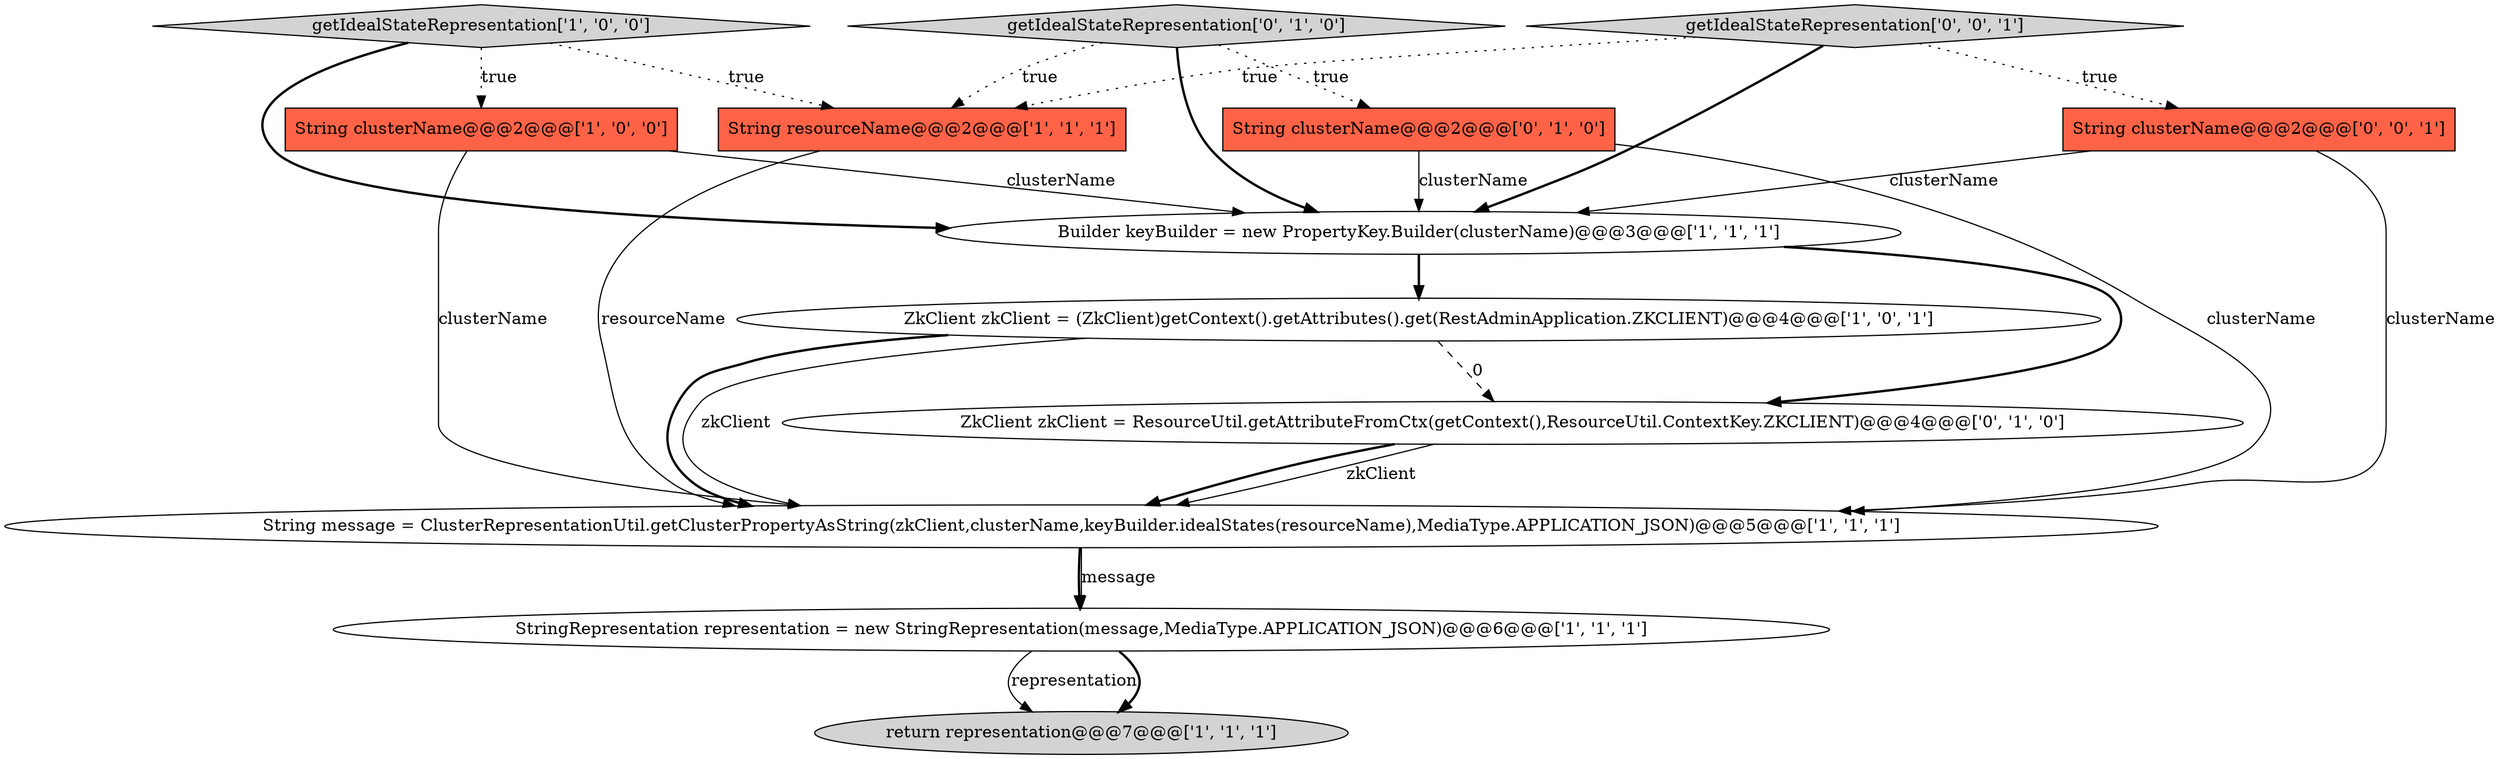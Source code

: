 digraph {
1 [style = filled, label = "Builder keyBuilder = new PropertyKey.Builder(clusterName)@@@3@@@['1', '1', '1']", fillcolor = white, shape = ellipse image = "AAA0AAABBB1BBB"];
12 [style = filled, label = "getIdealStateRepresentation['0', '0', '1']", fillcolor = lightgray, shape = diamond image = "AAA0AAABBB3BBB"];
0 [style = filled, label = "ZkClient zkClient = (ZkClient)getContext().getAttributes().get(RestAdminApplication.ZKCLIENT)@@@4@@@['1', '0', '1']", fillcolor = white, shape = ellipse image = "AAA0AAABBB1BBB"];
9 [style = filled, label = "ZkClient zkClient = ResourceUtil.getAttributeFromCtx(getContext(),ResourceUtil.ContextKey.ZKCLIENT)@@@4@@@['0', '1', '0']", fillcolor = white, shape = ellipse image = "AAA1AAABBB2BBB"];
6 [style = filled, label = "String clusterName@@@2@@@['1', '0', '0']", fillcolor = tomato, shape = box image = "AAA0AAABBB1BBB"];
4 [style = filled, label = "StringRepresentation representation = new StringRepresentation(message,MediaType.APPLICATION_JSON)@@@6@@@['1', '1', '1']", fillcolor = white, shape = ellipse image = "AAA0AAABBB1BBB"];
8 [style = filled, label = "String clusterName@@@2@@@['0', '1', '0']", fillcolor = tomato, shape = box image = "AAA0AAABBB2BBB"];
11 [style = filled, label = "String clusterName@@@2@@@['0', '0', '1']", fillcolor = tomato, shape = box image = "AAA0AAABBB3BBB"];
2 [style = filled, label = "String message = ClusterRepresentationUtil.getClusterPropertyAsString(zkClient,clusterName,keyBuilder.idealStates(resourceName),MediaType.APPLICATION_JSON)@@@5@@@['1', '1', '1']", fillcolor = white, shape = ellipse image = "AAA0AAABBB1BBB"];
10 [style = filled, label = "getIdealStateRepresentation['0', '1', '0']", fillcolor = lightgray, shape = diamond image = "AAA0AAABBB2BBB"];
5 [style = filled, label = "getIdealStateRepresentation['1', '0', '0']", fillcolor = lightgray, shape = diamond image = "AAA0AAABBB1BBB"];
3 [style = filled, label = "return representation@@@7@@@['1', '1', '1']", fillcolor = lightgray, shape = ellipse image = "AAA0AAABBB1BBB"];
7 [style = filled, label = "String resourceName@@@2@@@['1', '1', '1']", fillcolor = tomato, shape = box image = "AAA0AAABBB1BBB"];
12->7 [style = dotted, label="true"];
8->2 [style = solid, label="clusterName"];
4->3 [style = solid, label="representation"];
2->4 [style = bold, label=""];
1->9 [style = bold, label=""];
12->11 [style = dotted, label="true"];
5->1 [style = bold, label=""];
11->2 [style = solid, label="clusterName"];
9->2 [style = bold, label=""];
12->1 [style = bold, label=""];
5->7 [style = dotted, label="true"];
10->7 [style = dotted, label="true"];
6->1 [style = solid, label="clusterName"];
10->1 [style = bold, label=""];
5->6 [style = dotted, label="true"];
2->4 [style = solid, label="message"];
7->2 [style = solid, label="resourceName"];
10->8 [style = dotted, label="true"];
11->1 [style = solid, label="clusterName"];
8->1 [style = solid, label="clusterName"];
0->9 [style = dashed, label="0"];
6->2 [style = solid, label="clusterName"];
0->2 [style = solid, label="zkClient"];
0->2 [style = bold, label=""];
9->2 [style = solid, label="zkClient"];
4->3 [style = bold, label=""];
1->0 [style = bold, label=""];
}
